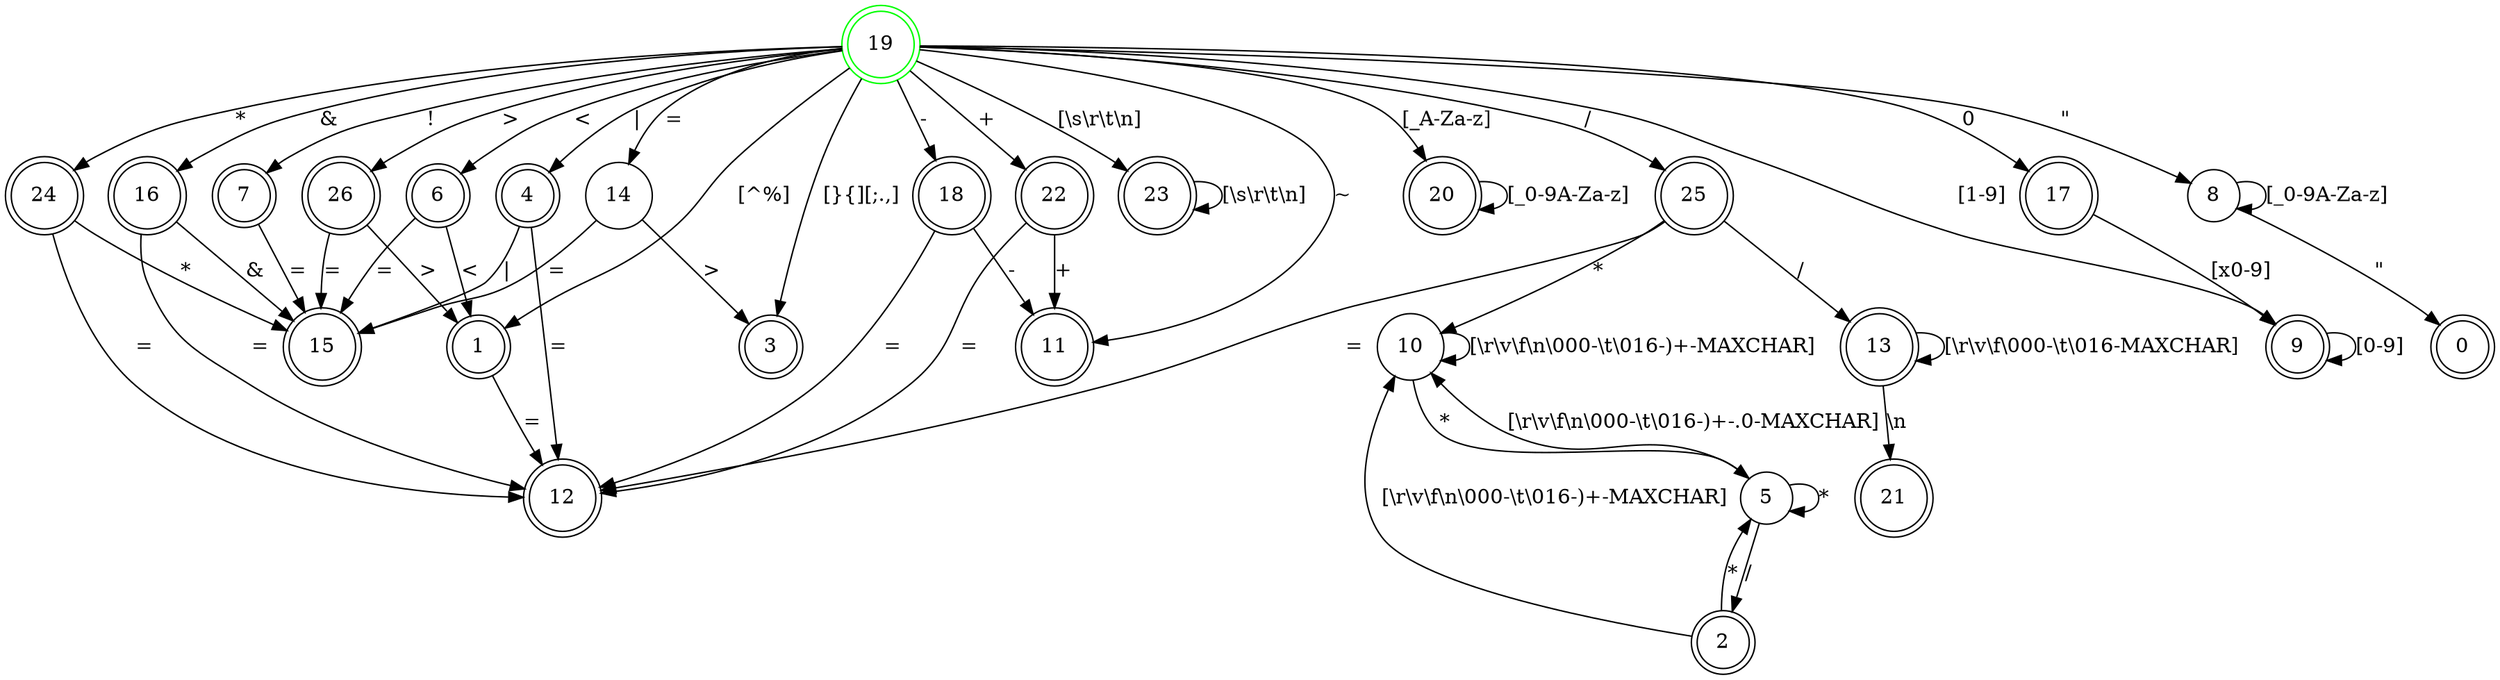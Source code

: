 digraph DFA {
  26 [shape=doublecircle];
  25 [shape=doublecircle];
  24 [shape=doublecircle];
  23 [shape=doublecircle];
  22 [shape=doublecircle];
  21 [shape=doublecircle];
  20 [shape=doublecircle];
  19 [shape=doublecircle color=green];
  18 [shape=doublecircle];
  17 [shape=doublecircle];
  16 [shape=doublecircle];
  15 [shape=doublecircle];
  14 [shape=circle];
  13 [shape=doublecircle];
  12 [shape=doublecircle];
  11 [shape=doublecircle];
  10 [shape=circle];
  9 [shape=doublecircle];
  8 [shape=circle];
  7 [shape=doublecircle];
  6 [shape=doublecircle];
  5 [shape=circle];
  4 [shape=doublecircle];
  3 [shape=doublecircle];
  2 [shape=doublecircle];
  1 [shape=doublecircle];
  0 [shape=doublecircle];

  26 -> 1 [label=">"];
  26 -> 15 [label="="];
  25 -> 10 [label="*"];
  25 -> 12 [label="="];
  25 -> 13 [label="/"];
  24 -> 12 [label="="];
  24 -> 15 [label="*"];
  23 -> 23 [label="[\\s\\r\\t\\n]"];
  22 -> 11 [label="+"];
  22 -> 12 [label="="];
  20 -> 20 [label="[_0-9A-Za-z]"];
  19 -> 1 [label="[\^%]"];
  19 -> 3 [label="[}{\]\[;\.,]"];
  19 -> 4 [label="|"];
  19 -> 6 [label="<"];
  19 -> 7 [label="!"];
  19 -> 8 [label="\""];
  19 -> 9 [label="[1-9]"];
  19 -> 11 [label="~"];
  19 -> 14 [label="="];
  19 -> 16 [label="&"];
  19 -> 17 [label="0"];
  19 -> 18 [label="\-"];
  19 -> 20 [label="[_A-Za-z]"];
  19 -> 22 [label="+"];
  19 -> 23 [label="[\\s\\r\\t\\n]"];
  19 -> 24 [label="*"];
  19 -> 25 [label="/"];
  19 -> 26 [label=">"];
  18 -> 11 [label="\-"];
  18 -> 12 [label="="];
  17 -> 9 [label="[x0-9]"];
  16 -> 12 [label="="];
  16 -> 15 [label="&"];
  14 -> 3 [label=">"];
  14 -> 15 [label="="];
  13 -> 13 [label="[\\r\\v\\f\\000-\\t\\016-MAXCHAR]"];
  13 -> 21 [label="\\n"];
  10 -> 5 [label="*"];
  10 -> 10 [label="[\\r\\v\\f\\n\\000-\\t\\016-)+-MAXCHAR]"];
  9 -> 9 [label="[0-9]"];
  8 -> 0 [label="\""];
  8 -> 8 [label="[_0-9A-Za-z]"];
  7 -> 15 [label="="];
  6 -> 1 [label="<"];
  6 -> 15 [label="="];
  5 -> 2 [label="/"];
  5 -> 5 [label="*"];
  5 -> 10 [label="[\\r\\v\\f\\n\\000-\\t\\016-)+-\.0-MAXCHAR]"];
  4 -> 12 [label="="];
  4 -> 15 [label="|"];
  2 -> 5 [label="*"];
  2 -> 10 [label="[\\r\\v\\f\\n\\000-\\t\\016-)+-MAXCHAR]"];
  1 -> 12 [label="="];
}
